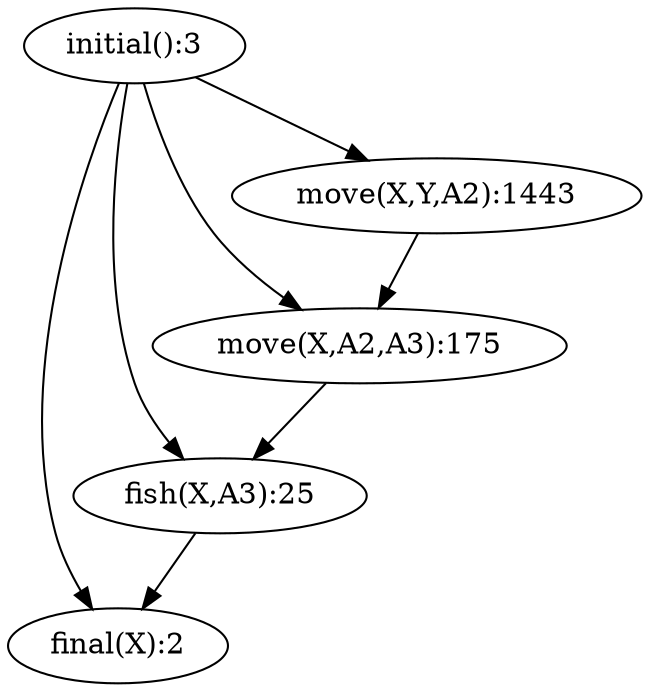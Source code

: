 digraph G { 
  "initial():3" -> "final(X):2";
  "initial():3" -> "fish(X,A3):25";
  "initial():3" -> "move(X,A2,A3):175";
  "initial():3" -> "move(X,Y,A2):1443";
  "fish(X,A3):25" -> "final(X):2";
  "move(X,A2,A3):175" -> "fish(X,A3):25";
  "move(X,Y,A2):1443" -> "move(X,A2,A3):175";
}